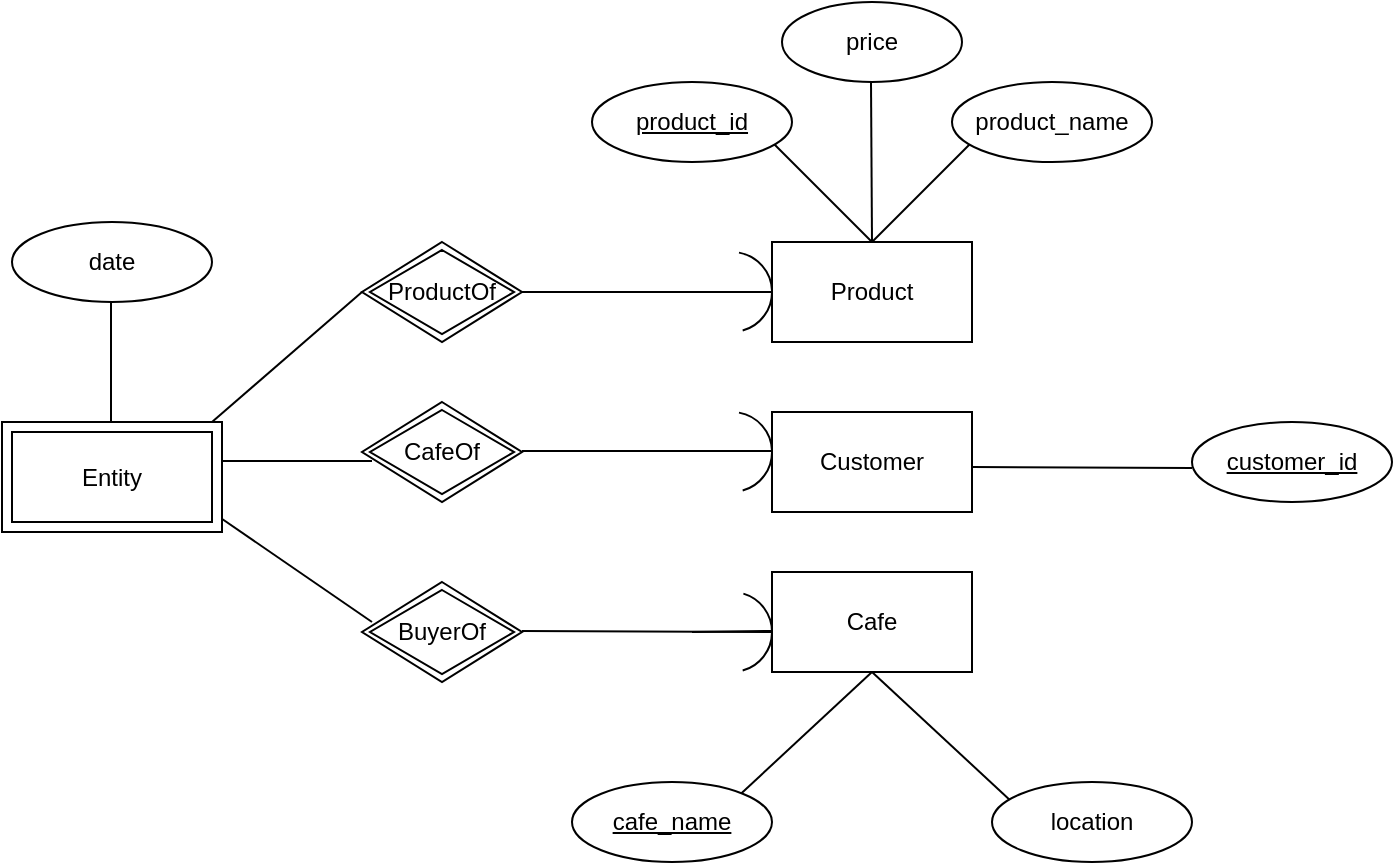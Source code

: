 <mxfile version="13.8.1" type="github">
  <diagram id="R2lEEEUBdFMjLlhIrx00" name="Page-1">
    <mxGraphModel dx="1426" dy="941" grid="1" gridSize="10" guides="1" tooltips="1" connect="1" arrows="1" fold="1" page="1" pageScale="1" pageWidth="850" pageHeight="1100" math="0" shadow="0" extFonts="Permanent Marker^https://fonts.googleapis.com/css?family=Permanent+Marker">
      <root>
        <mxCell id="0" />
        <mxCell id="1" parent="0" />
        <mxCell id="9yCa0ICLq8U-drlUduMJ-3" value="" style="endArrow=none;html=1;exitX=0;exitY=0.5;exitDx=0;exitDy=0;" parent="1" edge="1">
          <mxGeometry width="50" height="50" relative="1" as="geometry">
            <mxPoint x="300" y="770" as="sourcePoint" />
            <mxPoint x="220" y="715" as="targetPoint" />
          </mxGeometry>
        </mxCell>
        <mxCell id="9yCa0ICLq8U-drlUduMJ-4" value="" style="endArrow=none;html=1;" parent="1" edge="1">
          <mxGeometry width="50" height="50" relative="1" as="geometry">
            <mxPoint x="220" y="689.5" as="sourcePoint" />
            <mxPoint x="300" y="689.5" as="targetPoint" />
          </mxGeometry>
        </mxCell>
        <mxCell id="9yCa0ICLq8U-drlUduMJ-5" value="" style="endArrow=none;html=1;entryX=0;entryY=0.5;entryDx=0;entryDy=0;exitX=1;exitY=0;exitDx=0;exitDy=0;" parent="1" target="MyttgssU8fiQ1OHIHa9_-3" edge="1">
          <mxGeometry width="50" height="50" relative="1" as="geometry">
            <mxPoint x="220" y="670" as="sourcePoint" />
            <mxPoint x="300" y="615" as="targetPoint" />
          </mxGeometry>
        </mxCell>
        <mxCell id="9yCa0ICLq8U-drlUduMJ-13" value="Cafe" style="rounded=0;whiteSpace=wrap;html=1;" parent="1" vertex="1">
          <mxGeometry x="500" y="745" width="100" height="50" as="geometry" />
        </mxCell>
        <mxCell id="9yCa0ICLq8U-drlUduMJ-14" value="Customer" style="rounded=0;whiteSpace=wrap;html=1;" parent="1" vertex="1">
          <mxGeometry x="500" y="665" width="100" height="50" as="geometry" />
        </mxCell>
        <mxCell id="9yCa0ICLq8U-drlUduMJ-15" value="Product" style="rounded=0;whiteSpace=wrap;html=1;" parent="1" vertex="1">
          <mxGeometry x="500" y="580" width="100" height="50" as="geometry" />
        </mxCell>
        <mxCell id="9yCa0ICLq8U-drlUduMJ-16" value="" style="endArrow=none;html=1;" parent="1" edge="1">
          <mxGeometry width="50" height="50" relative="1" as="geometry">
            <mxPoint x="550" y="580" as="sourcePoint" />
            <mxPoint x="600" y="530" as="targetPoint" />
          </mxGeometry>
        </mxCell>
        <mxCell id="9yCa0ICLq8U-drlUduMJ-17" value="" style="endArrow=none;html=1;" parent="1" edge="1">
          <mxGeometry width="50" height="50" relative="1" as="geometry">
            <mxPoint x="550" y="580" as="sourcePoint" />
            <mxPoint x="500" y="530" as="targetPoint" />
          </mxGeometry>
        </mxCell>
        <mxCell id="9yCa0ICLq8U-drlUduMJ-18" value="" style="endArrow=none;html=1;" parent="1" edge="1">
          <mxGeometry width="50" height="50" relative="1" as="geometry">
            <mxPoint x="550" y="580" as="sourcePoint" />
            <mxPoint x="549.5" y="500" as="targetPoint" />
          </mxGeometry>
        </mxCell>
        <mxCell id="9yCa0ICLq8U-drlUduMJ-19" value="&lt;u&gt;product_id&lt;/u&gt;" style="ellipse;whiteSpace=wrap;html=1;" parent="1" vertex="1">
          <mxGeometry x="410" y="500" width="100" height="40" as="geometry" />
        </mxCell>
        <mxCell id="9yCa0ICLq8U-drlUduMJ-20" value="price" style="ellipse;whiteSpace=wrap;html=1;" parent="1" vertex="1">
          <mxGeometry x="505" y="460" width="90" height="40" as="geometry" />
        </mxCell>
        <mxCell id="9yCa0ICLq8U-drlUduMJ-21" value="product_name" style="ellipse;whiteSpace=wrap;html=1;" parent="1" vertex="1">
          <mxGeometry x="590" y="500" width="100" height="40" as="geometry" />
        </mxCell>
        <mxCell id="9yCa0ICLq8U-drlUduMJ-24" value="" style="endArrow=none;html=1;" parent="1" edge="1">
          <mxGeometry width="50" height="50" relative="1" as="geometry">
            <mxPoint x="600" y="692.5" as="sourcePoint" />
            <mxPoint x="710" y="693" as="targetPoint" />
          </mxGeometry>
        </mxCell>
        <mxCell id="9yCa0ICLq8U-drlUduMJ-27" value="&lt;u&gt;customer_id&lt;/u&gt;" style="ellipse;whiteSpace=wrap;html=1;" parent="1" vertex="1">
          <mxGeometry x="710" y="670" width="100" height="40" as="geometry" />
        </mxCell>
        <mxCell id="9yCa0ICLq8U-drlUduMJ-29" value="" style="endArrow=none;html=1;" parent="1" edge="1">
          <mxGeometry width="50" height="50" relative="1" as="geometry">
            <mxPoint x="480" y="860" as="sourcePoint" />
            <mxPoint x="550" y="795" as="targetPoint" />
          </mxGeometry>
        </mxCell>
        <mxCell id="9yCa0ICLq8U-drlUduMJ-31" value="" style="endArrow=none;html=1;" parent="1" edge="1">
          <mxGeometry width="50" height="50" relative="1" as="geometry">
            <mxPoint x="550" y="795" as="sourcePoint" />
            <mxPoint x="620" y="860" as="targetPoint" />
          </mxGeometry>
        </mxCell>
        <mxCell id="9yCa0ICLq8U-drlUduMJ-32" value="location" style="ellipse;whiteSpace=wrap;html=1;" parent="1" vertex="1">
          <mxGeometry x="610" y="850" width="100" height="40" as="geometry" />
        </mxCell>
        <mxCell id="9yCa0ICLq8U-drlUduMJ-34" value="&lt;u&gt;cafe_name&lt;/u&gt;" style="ellipse;whiteSpace=wrap;html=1;" parent="1" vertex="1">
          <mxGeometry x="400" y="850" width="100" height="40" as="geometry" />
        </mxCell>
        <mxCell id="9yCa0ICLq8U-drlUduMJ-35" value="" style="endArrow=none;html=1;" parent="1" edge="1">
          <mxGeometry width="50" height="50" relative="1" as="geometry">
            <mxPoint x="169.5" y="670" as="sourcePoint" />
            <mxPoint x="169.5" y="605" as="targetPoint" />
          </mxGeometry>
        </mxCell>
        <mxCell id="9yCa0ICLq8U-drlUduMJ-36" value="date" style="ellipse;whiteSpace=wrap;html=1;" parent="1" vertex="1">
          <mxGeometry x="120" y="570" width="100" height="40" as="geometry" />
        </mxCell>
        <mxCell id="MyttgssU8fiQ1OHIHa9_-1" value="BuyerOf" style="shape=rhombus;double=1;perimeter=rhombusPerimeter;whiteSpace=wrap;html=1;align=center;" vertex="1" parent="1">
          <mxGeometry x="295" y="750" width="80" height="50" as="geometry" />
        </mxCell>
        <mxCell id="MyttgssU8fiQ1OHIHa9_-2" value="CafeOf" style="shape=rhombus;double=1;perimeter=rhombusPerimeter;whiteSpace=wrap;html=1;align=center;" vertex="1" parent="1">
          <mxGeometry x="295" y="660" width="80" height="50" as="geometry" />
        </mxCell>
        <mxCell id="MyttgssU8fiQ1OHIHa9_-3" value="ProductOf" style="shape=rhombus;double=1;perimeter=rhombusPerimeter;whiteSpace=wrap;html=1;align=center;" vertex="1" parent="1">
          <mxGeometry x="295" y="580" width="80" height="50" as="geometry" />
        </mxCell>
        <mxCell id="MyttgssU8fiQ1OHIHa9_-4" value="Entity" style="shape=ext;margin=3;double=1;whiteSpace=wrap;html=1;align=center;" vertex="1" parent="1">
          <mxGeometry x="115" y="670" width="110" height="55" as="geometry" />
        </mxCell>
        <mxCell id="MyttgssU8fiQ1OHIHa9_-5" value="" style="endArrow=none;html=1;exitX=1;exitY=0.5;exitDx=0;exitDy=0;entryX=0;entryY=0.5;entryDx=0;entryDy=0;" edge="1" parent="1" source="MyttgssU8fiQ1OHIHa9_-3" target="9yCa0ICLq8U-drlUduMJ-15">
          <mxGeometry width="50" height="50" relative="1" as="geometry">
            <mxPoint x="450" y="650" as="sourcePoint" />
            <mxPoint x="500" y="600" as="targetPoint" />
          </mxGeometry>
        </mxCell>
        <mxCell id="MyttgssU8fiQ1OHIHa9_-6" value="" style="endArrow=none;html=1;exitX=1;exitY=0.5;exitDx=0;exitDy=0;entryX=0;entryY=0.5;entryDx=0;entryDy=0;" edge="1" parent="1" source="MyttgssU8fiQ1OHIHa9_-9">
          <mxGeometry width="50" height="50" relative="1" as="geometry">
            <mxPoint x="375" y="774.5" as="sourcePoint" />
            <mxPoint x="500" y="774.5" as="targetPoint" />
          </mxGeometry>
        </mxCell>
        <mxCell id="MyttgssU8fiQ1OHIHa9_-7" value="" style="endArrow=none;html=1;exitX=1;exitY=0.5;exitDx=0;exitDy=0;entryX=0;entryY=0.5;entryDx=0;entryDy=0;" edge="1" parent="1">
          <mxGeometry width="50" height="50" relative="1" as="geometry">
            <mxPoint x="375" y="684.5" as="sourcePoint" />
            <mxPoint x="500" y="684.5" as="targetPoint" />
          </mxGeometry>
        </mxCell>
        <mxCell id="MyttgssU8fiQ1OHIHa9_-8" value="" style="verticalLabelPosition=bottom;verticalAlign=top;html=1;shape=mxgraph.basic.arc;startAngle=0.528;endAngle=0.957;direction=west;" vertex="1" parent="1">
          <mxGeometry x="460" y="585" width="40" height="40" as="geometry" />
        </mxCell>
        <mxCell id="MyttgssU8fiQ1OHIHa9_-10" value="" style="verticalLabelPosition=bottom;verticalAlign=top;html=1;shape=mxgraph.basic.arc;startAngle=0.528;endAngle=0.957;direction=west;" vertex="1" parent="1">
          <mxGeometry x="460" y="665" width="40" height="40" as="geometry" />
        </mxCell>
        <mxCell id="MyttgssU8fiQ1OHIHa9_-9" value="" style="verticalLabelPosition=bottom;verticalAlign=top;html=1;shape=mxgraph.basic.arc;startAngle=0.546;endAngle=0.957;direction=west;" vertex="1" parent="1">
          <mxGeometry x="460" y="755" width="40" height="40" as="geometry" />
        </mxCell>
        <mxCell id="MyttgssU8fiQ1OHIHa9_-13" value="" style="endArrow=none;html=1;exitX=1;exitY=0.5;exitDx=0;exitDy=0;entryX=0;entryY=0.5;entryDx=0;entryDy=0;" edge="1" parent="1" target="MyttgssU8fiQ1OHIHa9_-9">
          <mxGeometry width="50" height="50" relative="1" as="geometry">
            <mxPoint x="375" y="774.5" as="sourcePoint" />
            <mxPoint x="500" y="774.5" as="targetPoint" />
          </mxGeometry>
        </mxCell>
      </root>
    </mxGraphModel>
  </diagram>
</mxfile>
